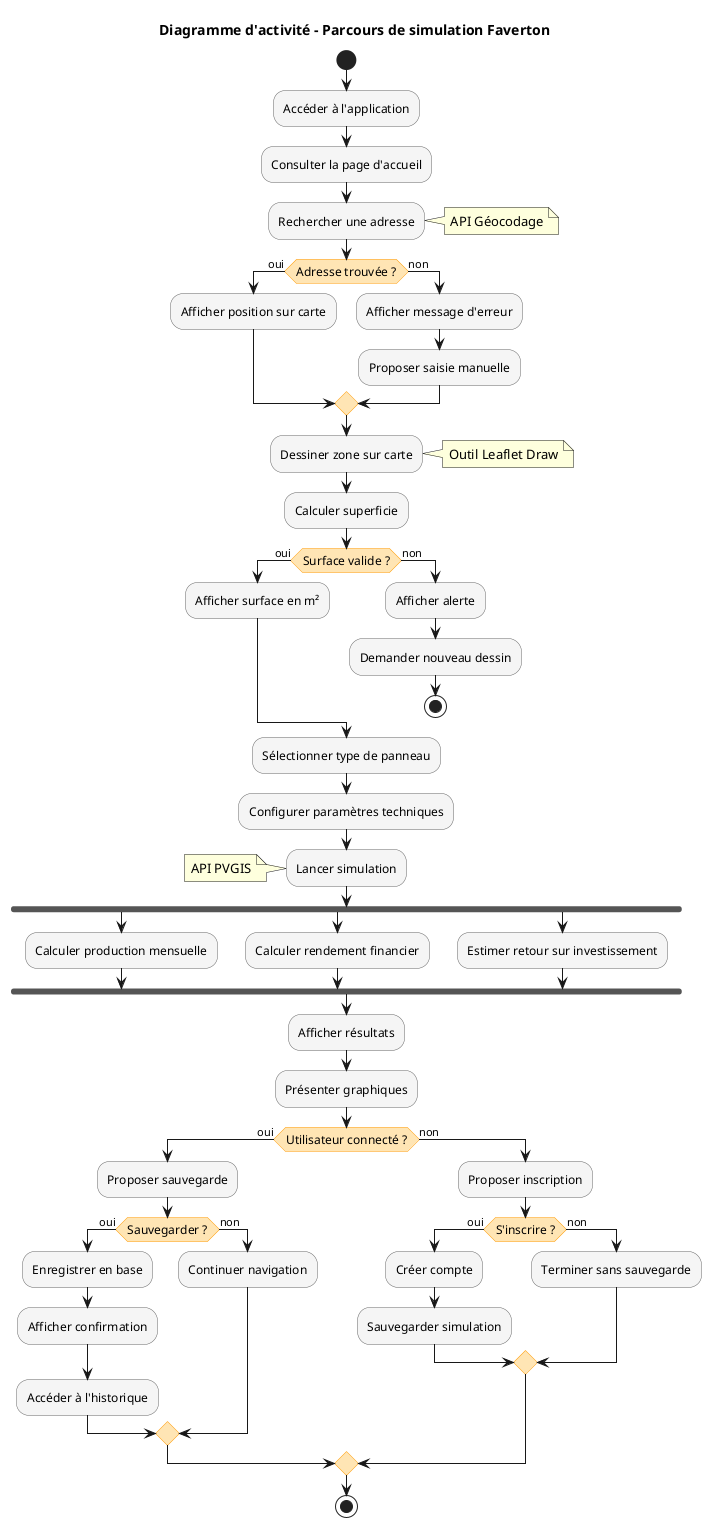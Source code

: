 @startuml Faverton_Activity_Diagram
' Configuration
skinparam activity {
    BackgroundColor #F5F5F5
    BorderColor #666666
    FontSize 12
}
skinparam activityDiamond {
    BackgroundColor #FFE5B4
    BorderColor #FF9800
}

title Diagramme d'activité - Parcours de simulation Faverton

start

:Accéder à l'application;
:Consulter la page d'accueil;

:Rechercher une adresse;
note right: API Géocodage

if (Adresse trouvée ?) then (oui)
    :Afficher position sur carte;
else (non)
    :Afficher message d'erreur;
    :Proposer saisie manuelle;
endif

:Dessiner zone sur carte;
note right: Outil Leaflet Draw

:Calculer superficie;

if (Surface valide ?) then (oui)
    :Afficher surface en m²;
else (non)
    :Afficher alerte;
    :Demander nouveau dessin;
    stop
endif

:Sélectionner type de panneau;
:Configurer paramètres techniques;

:Lancer simulation;
note left: API PVGIS

fork
    :Calculer production mensuelle;
fork again
    :Calculer rendement financier;
fork again
    :Estimer retour sur investissement;
end fork

:Afficher résultats;
:Présenter graphiques;

if (Utilisateur connecté ?) then (oui)
    :Proposer sauvegarde;
    
    if (Sauvegarder ?) then (oui)
        :Enregistrer en base;
        :Afficher confirmation;
        :Accéder à l'historique;
    else (non)
        :Continuer navigation;
    endif
else (non)
    :Proposer inscription;
    
    if (S'inscrire ?) then (oui)
        :Créer compte;
        :Sauvegarder simulation;
    else (non)
        :Terminer sans sauvegarde;
    endif
endif

stop

@enduml
